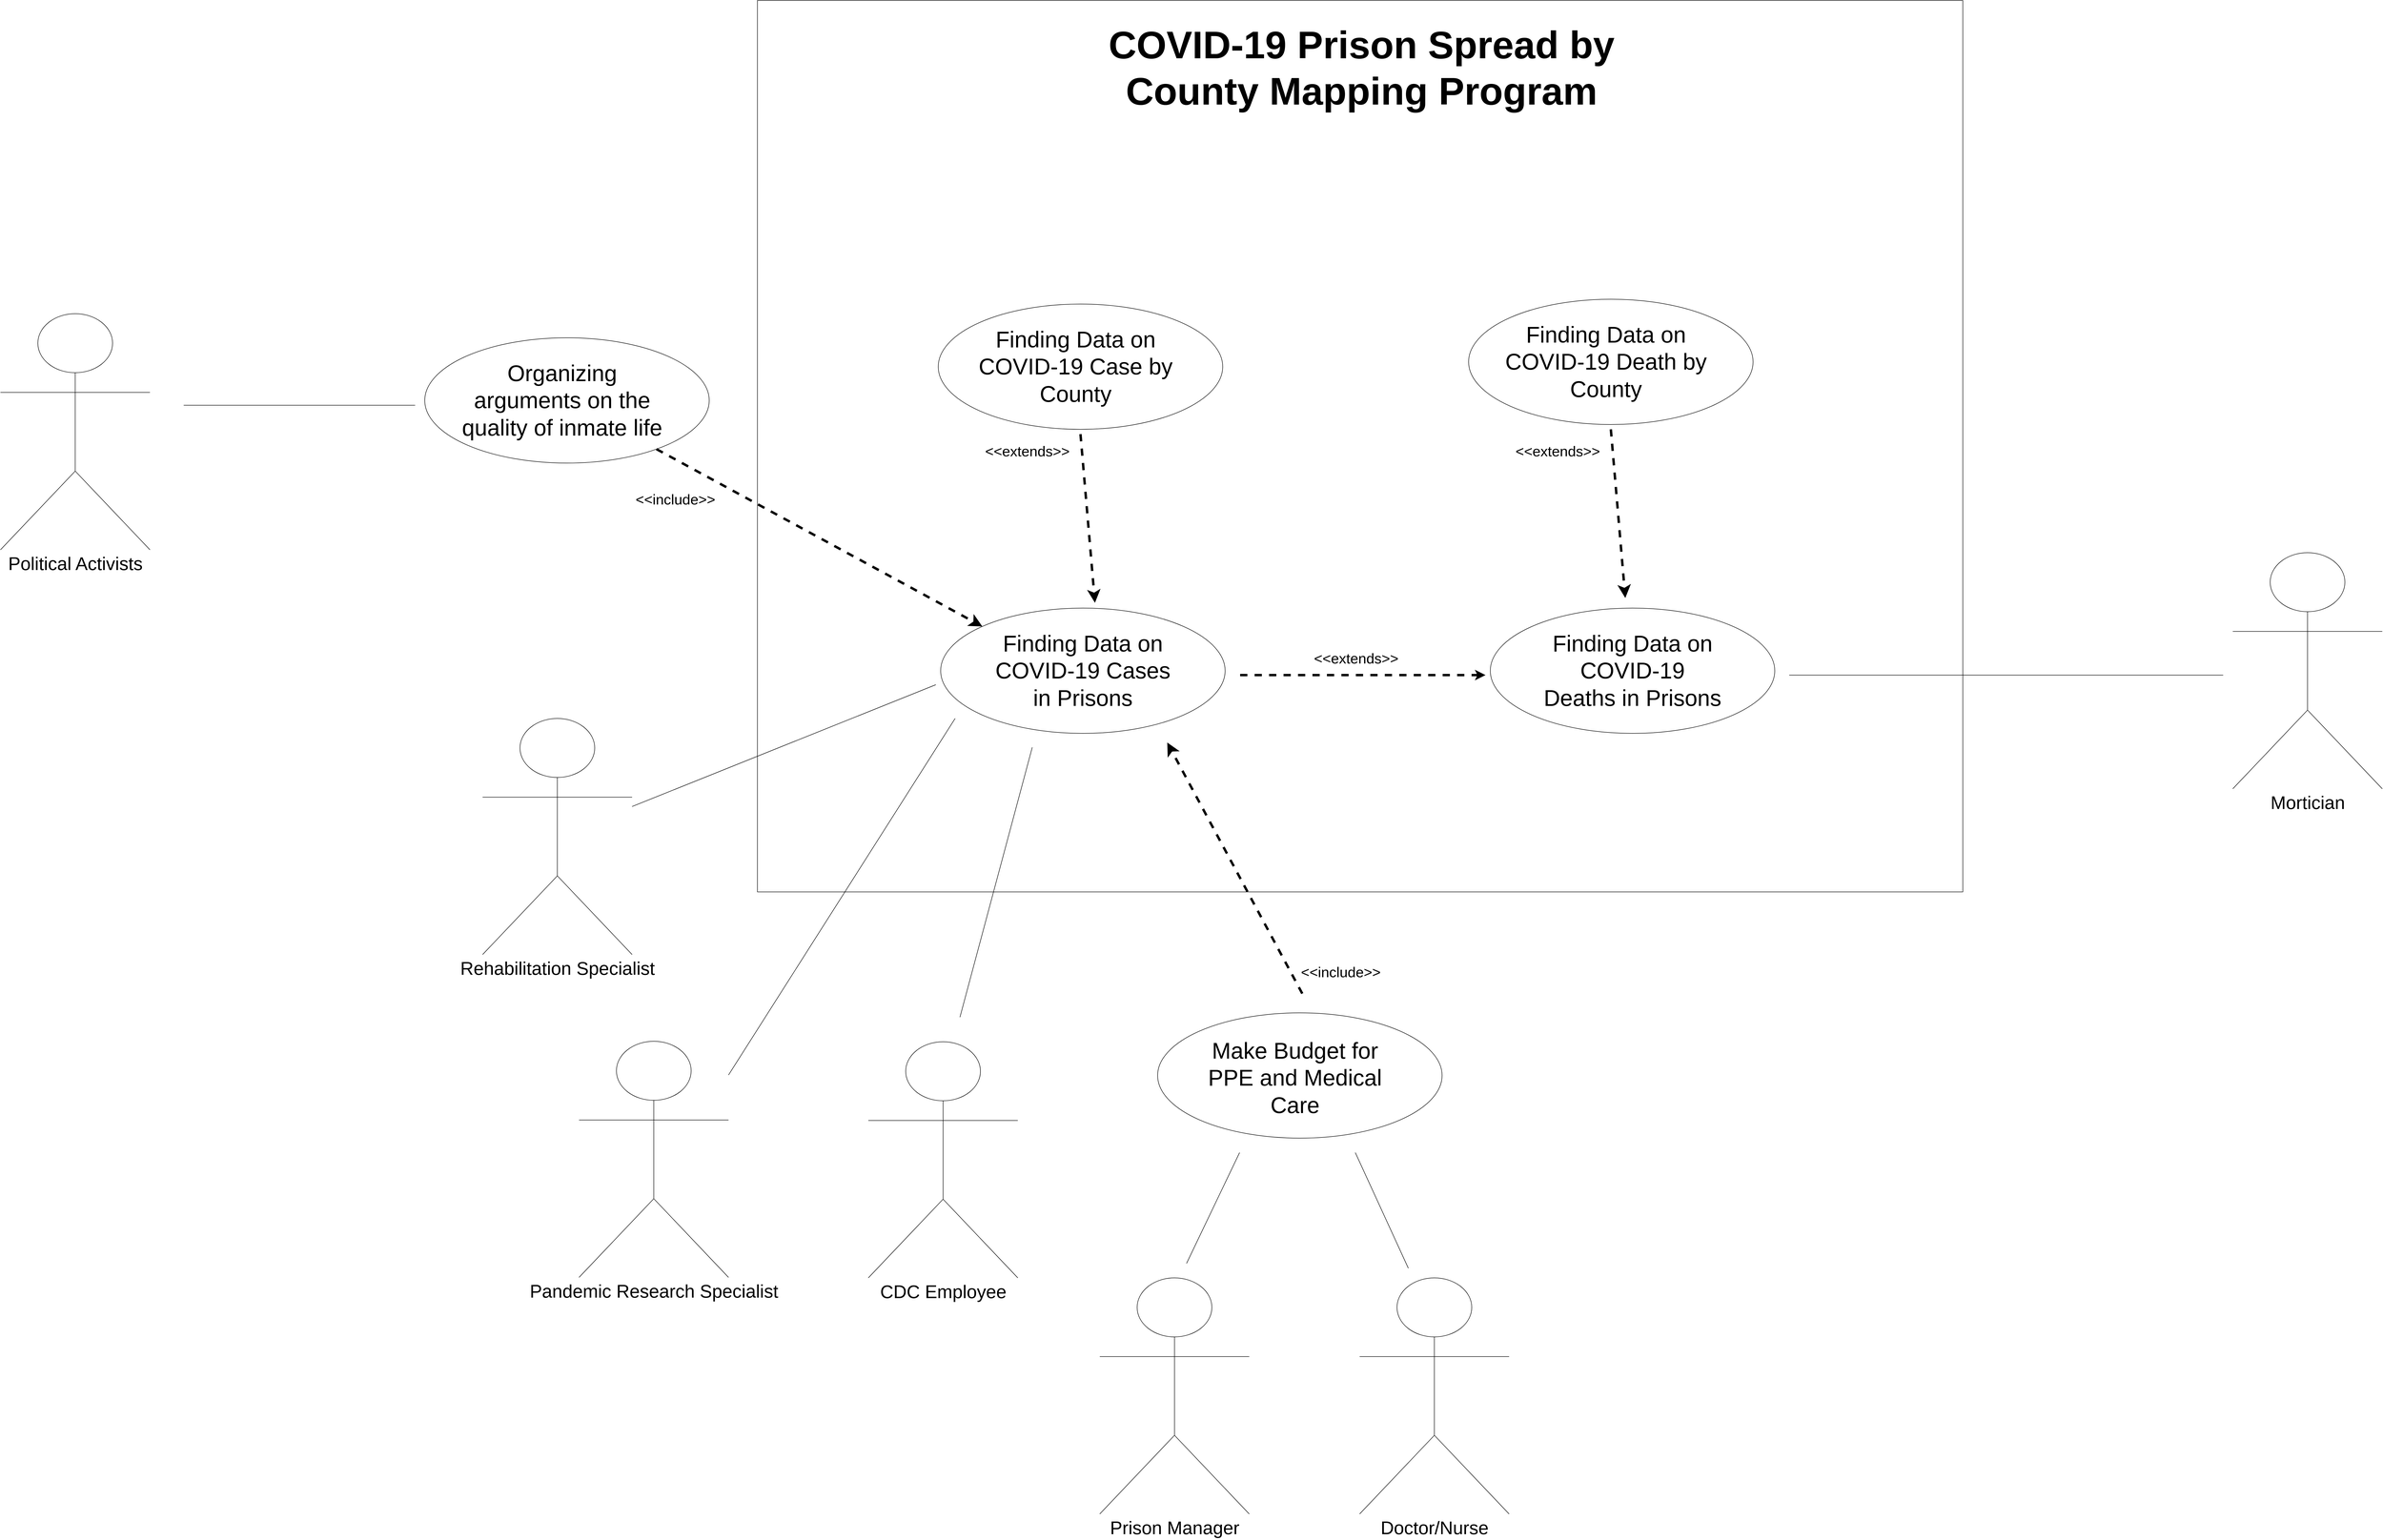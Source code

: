 <mxfile version="13.7.9" type="github">
  <diagram name="Page-1" id="efa7a0a1-bf9b-a30e-e6df-94a7791c09e9">
    <mxGraphModel dx="5124" dy="5435" grid="1" gridSize="10" guides="1" tooltips="1" connect="1" arrows="0" fold="1" page="1" pageScale="1" pageWidth="826" pageHeight="1169" background="#ffffff" math="0" shadow="0">
      <root>
        <mxCell id="0" />
        <mxCell id="1" parent="0" />
        <mxCell id="Hv8IBSRjTYZ65yWQU2d2-154" value="" style="rounded=0;whiteSpace=wrap;html=1;fillColor=none;fontSize=30;" vertex="1" parent="1">
          <mxGeometry x="220" y="-2430" width="2500" height="1850" as="geometry" />
        </mxCell>
        <mxCell id="Hv8IBSRjTYZ65yWQU2d2-115" value="&lt;font style=&quot;font-size: 38px&quot;&gt;Rehabilitation Specialist&lt;/font&gt;" style="shape=umlActor;verticalLabelPosition=bottom;verticalAlign=top;html=1;" vertex="1" parent="1">
          <mxGeometry x="-350" y="-940" width="310" height="490" as="geometry" />
        </mxCell>
        <mxCell id="Hv8IBSRjTYZ65yWQU2d2-120" value="" style="endArrow=none;html=1;fontSize=26;" edge="1" parent="1" source="Hv8IBSRjTYZ65yWQU2d2-115">
          <mxGeometry width="50" height="50" relative="1" as="geometry">
            <mxPoint x="540" y="-960" as="sourcePoint" />
            <mxPoint x="590" y="-1010" as="targetPoint" />
            <Array as="points" />
          </mxGeometry>
        </mxCell>
        <mxCell id="Hv8IBSRjTYZ65yWQU2d2-122" value="" style="ellipse;whiteSpace=wrap;html=1;fontSize=26;" vertex="1" parent="1">
          <mxGeometry x="600" y="-1169" width="590" height="260" as="geometry" />
        </mxCell>
        <mxCell id="Hv8IBSRjTYZ65yWQU2d2-123" value="Finding Data on COVID-19 Cases in Prisons" style="text;html=1;strokeColor=none;fillColor=none;align=center;verticalAlign=middle;whiteSpace=wrap;rounded=0;fontSize=47;" vertex="1" parent="1">
          <mxGeometry x="705" y="-1104" width="380" height="130" as="geometry" />
        </mxCell>
        <mxCell id="Hv8IBSRjTYZ65yWQU2d2-125" value="CDC Employee" style="shape=umlActor;verticalLabelPosition=bottom;verticalAlign=top;html=1;fontSize=38;" vertex="1" parent="1">
          <mxGeometry x="450" y="-269" width="310" height="490" as="geometry" />
        </mxCell>
        <mxCell id="Hv8IBSRjTYZ65yWQU2d2-126" value="" style="endArrow=none;html=1;fontSize=47;" edge="1" parent="1">
          <mxGeometry width="50" height="50" relative="1" as="geometry">
            <mxPoint x="630" y="-940" as="sourcePoint" />
            <mxPoint x="160" y="-200" as="targetPoint" />
          </mxGeometry>
        </mxCell>
        <mxCell id="Hv8IBSRjTYZ65yWQU2d2-128" value="Pandemic Research Specialist" style="shape=umlActor;verticalLabelPosition=bottom;verticalAlign=top;html=1;fontSize=38;" vertex="1" parent="1">
          <mxGeometry x="-150" y="-270" width="310" height="490" as="geometry" />
        </mxCell>
        <mxCell id="Hv8IBSRjTYZ65yWQU2d2-129" value="" style="endArrow=none;html=1;fontSize=38;" edge="1" parent="1">
          <mxGeometry width="50" height="50" relative="1" as="geometry">
            <mxPoint x="640" y="-320" as="sourcePoint" />
            <mxPoint x="790" y="-880" as="targetPoint" />
            <Array as="points" />
          </mxGeometry>
        </mxCell>
        <mxCell id="Hv8IBSRjTYZ65yWQU2d2-130" value="Prison Manager" style="shape=umlActor;verticalLabelPosition=bottom;verticalAlign=top;html=1;fontSize=38;" vertex="1" parent="1">
          <mxGeometry x="930" y="221" width="310" height="490" as="geometry" />
        </mxCell>
        <mxCell id="Hv8IBSRjTYZ65yWQU2d2-132" value="" style="ellipse;whiteSpace=wrap;html=1;fontSize=26;" vertex="1" parent="1">
          <mxGeometry x="1050" y="-329" width="590" height="260" as="geometry" />
        </mxCell>
        <mxCell id="Hv8IBSRjTYZ65yWQU2d2-133" value="" style="endArrow=none;html=1;fontSize=38;" edge="1" parent="1">
          <mxGeometry width="50" height="50" relative="1" as="geometry">
            <mxPoint x="1110" y="191" as="sourcePoint" />
            <mxPoint x="1220" y="-39" as="targetPoint" />
          </mxGeometry>
        </mxCell>
        <mxCell id="Hv8IBSRjTYZ65yWQU2d2-134" value="Make Budget for PPE and Medical Care" style="text;html=1;strokeColor=none;fillColor=none;align=center;verticalAlign=middle;whiteSpace=wrap;rounded=0;fontSize=47;" vertex="1" parent="1">
          <mxGeometry x="1145" y="-259" width="380" height="130" as="geometry" />
        </mxCell>
        <mxCell id="Hv8IBSRjTYZ65yWQU2d2-136" value="" style="endArrow=classic;dashed=1;endFill=1;endSize=12;html=1;fontSize=38;spacing=5;spacingTop=16;fontStyle=0;strokeWidth=5;startArrow=none;startFill=0;" edge="1" parent="1">
          <mxGeometry width="160" relative="1" as="geometry">
            <mxPoint x="1350" y="-369" as="sourcePoint" />
            <mxPoint x="1070" y="-890" as="targetPoint" />
          </mxGeometry>
        </mxCell>
        <mxCell id="Hv8IBSRjTYZ65yWQU2d2-138" value="&amp;lt;&amp;lt;include&amp;gt;&amp;gt;" style="text;html=1;strokeColor=none;fillColor=none;align=center;verticalAlign=middle;whiteSpace=wrap;rounded=0;fontSize=30;rotation=0;" vertex="1" parent="1">
          <mxGeometry x="1240" y="-479" width="380" height="130" as="geometry" />
        </mxCell>
        <mxCell id="Hv8IBSRjTYZ65yWQU2d2-139" value="Doctor/Nurse" style="shape=umlActor;verticalLabelPosition=bottom;verticalAlign=top;html=1;fontSize=38;" vertex="1" parent="1">
          <mxGeometry x="1469" y="221" width="310" height="490" as="geometry" />
        </mxCell>
        <mxCell id="Hv8IBSRjTYZ65yWQU2d2-140" value="" style="endArrow=none;html=1;strokeWidth=1;fontSize=30;" edge="1" parent="1">
          <mxGeometry width="50" height="50" relative="1" as="geometry">
            <mxPoint x="1570" y="201" as="sourcePoint" />
            <mxPoint x="1460" y="-39" as="targetPoint" />
          </mxGeometry>
        </mxCell>
        <mxCell id="Hv8IBSRjTYZ65yWQU2d2-142" value="&lt;font size=&quot;1&quot;&gt;&lt;b style=&quot;font-size: 80px&quot;&gt;COVID-19 Prison Spread by County Mapping Program&lt;/b&gt;&lt;/font&gt;" style="text;html=1;strokeColor=none;fillColor=none;align=center;verticalAlign=middle;whiteSpace=wrap;rounded=0;fontSize=30;" vertex="1" parent="1">
          <mxGeometry x="826" y="-2370" width="1294" height="160" as="geometry" />
        </mxCell>
        <mxCell id="Hv8IBSRjTYZ65yWQU2d2-144" value="" style="endArrow=none;html=1;strokeWidth=5;fontSize=30;dashed=1;startArrow=classic;startFill=1;" edge="1" parent="1">
          <mxGeometry width="50" height="50" relative="1" as="geometry">
            <mxPoint x="1730" y="-1030" as="sourcePoint" />
            <mxPoint x="1210" y="-1030" as="targetPoint" />
          </mxGeometry>
        </mxCell>
        <mxCell id="Hv8IBSRjTYZ65yWQU2d2-145" value="&amp;lt;&amp;lt;extends&amp;gt;&amp;gt;" style="text;html=1;strokeColor=none;fillColor=none;align=center;verticalAlign=middle;whiteSpace=wrap;rounded=0;fontSize=30;rotation=0;" vertex="1" parent="1">
          <mxGeometry x="1272" y="-1130" width="380" height="130" as="geometry" />
        </mxCell>
        <mxCell id="Hv8IBSRjTYZ65yWQU2d2-146" value="" style="ellipse;whiteSpace=wrap;html=1;fontSize=26;" vertex="1" parent="1">
          <mxGeometry x="1740" y="-1169" width="590" height="260" as="geometry" />
        </mxCell>
        <mxCell id="Hv8IBSRjTYZ65yWQU2d2-147" value="Finding Data on COVID-19 Deaths in Prisons" style="text;html=1;strokeColor=none;fillColor=none;align=center;verticalAlign=middle;whiteSpace=wrap;rounded=0;fontSize=47;" vertex="1" parent="1">
          <mxGeometry x="1845" y="-1104" width="380" height="130" as="geometry" />
        </mxCell>
        <mxCell id="Hv8IBSRjTYZ65yWQU2d2-149" value="" style="ellipse;whiteSpace=wrap;html=1;fontSize=26;" vertex="1" parent="1">
          <mxGeometry x="595" y="-1800" width="590" height="260" as="geometry" />
        </mxCell>
        <mxCell id="Hv8IBSRjTYZ65yWQU2d2-150" value="Finding Data on COVID-19 Case by County" style="text;html=1;strokeColor=none;fillColor=none;align=center;verticalAlign=middle;whiteSpace=wrap;rounded=0;fontSize=47;" vertex="1" parent="1">
          <mxGeometry x="650" y="-1735" width="460" height="130" as="geometry" />
        </mxCell>
        <mxCell id="Hv8IBSRjTYZ65yWQU2d2-152" value="" style="endArrow=classic;dashed=1;endFill=1;endSize=12;html=1;fontSize=38;spacing=5;spacingTop=16;fontStyle=0;strokeWidth=5;startArrow=none;startFill=0;" edge="1" parent="1">
          <mxGeometry width="160" relative="1" as="geometry">
            <mxPoint x="890" y="-1530" as="sourcePoint" />
            <mxPoint x="920" y="-1180" as="targetPoint" />
          </mxGeometry>
        </mxCell>
        <mxCell id="Hv8IBSRjTYZ65yWQU2d2-153" value="&amp;lt;&amp;lt;extends&amp;gt;&amp;gt;" style="text;html=1;strokeColor=none;fillColor=none;align=center;verticalAlign=middle;whiteSpace=wrap;rounded=0;fontSize=30;rotation=0;" vertex="1" parent="1">
          <mxGeometry x="590" y="-1560" width="380" height="130" as="geometry" />
        </mxCell>
        <mxCell id="Hv8IBSRjTYZ65yWQU2d2-155" value="Mortician" style="shape=umlActor;verticalLabelPosition=bottom;verticalAlign=top;html=1;fontSize=38;" vertex="1" parent="1">
          <mxGeometry x="3280" y="-1284" width="310" height="490" as="geometry" />
        </mxCell>
        <mxCell id="Hv8IBSRjTYZ65yWQU2d2-156" value="" style="endArrow=none;html=1;strokeWidth=1;fontSize=30;" edge="1" parent="1">
          <mxGeometry width="50" height="50" relative="1" as="geometry">
            <mxPoint x="3260" y="-1030" as="sourcePoint" />
            <mxPoint x="2360" y="-1030" as="targetPoint" />
          </mxGeometry>
        </mxCell>
        <mxCell id="Hv8IBSRjTYZ65yWQU2d2-157" value="" style="ellipse;whiteSpace=wrap;html=1;fontSize=26;" vertex="1" parent="1">
          <mxGeometry x="1695" y="-1810" width="590" height="260" as="geometry" />
        </mxCell>
        <mxCell id="Hv8IBSRjTYZ65yWQU2d2-158" value="Finding Data on COVID-19 Death by County" style="text;html=1;strokeColor=none;fillColor=none;align=center;verticalAlign=middle;whiteSpace=wrap;rounded=0;fontSize=47;" vertex="1" parent="1">
          <mxGeometry x="1750" y="-1745" width="460" height="130" as="geometry" />
        </mxCell>
        <mxCell id="Hv8IBSRjTYZ65yWQU2d2-159" value="" style="endArrow=classic;dashed=1;endFill=1;endSize=12;html=1;fontSize=38;spacing=5;spacingTop=16;fontStyle=0;strokeWidth=5;startArrow=none;startFill=0;" edge="1" parent="1">
          <mxGeometry width="160" relative="1" as="geometry">
            <mxPoint x="1990" y="-1540" as="sourcePoint" />
            <mxPoint x="2020" y="-1190" as="targetPoint" />
          </mxGeometry>
        </mxCell>
        <mxCell id="Hv8IBSRjTYZ65yWQU2d2-160" value="&amp;lt;&amp;lt;extends&amp;gt;&amp;gt;" style="text;html=1;strokeColor=none;fillColor=none;align=center;verticalAlign=middle;whiteSpace=wrap;rounded=0;fontSize=30;rotation=0;" vertex="1" parent="1">
          <mxGeometry x="1690" y="-1550" width="380" height="110" as="geometry" />
        </mxCell>
        <mxCell id="Hv8IBSRjTYZ65yWQU2d2-161" value="&lt;font style=&quot;font-size: 38px&quot;&gt;Political Activists&lt;/font&gt;" style="shape=umlActor;verticalLabelPosition=bottom;verticalAlign=top;html=1;" vertex="1" parent="1">
          <mxGeometry x="-1350" y="-1780" width="310" height="490" as="geometry" />
        </mxCell>
        <mxCell id="Hv8IBSRjTYZ65yWQU2d2-163" value="" style="endArrow=none;html=1;strokeWidth=1;fontSize=30;" edge="1" parent="1">
          <mxGeometry width="50" height="50" relative="1" as="geometry">
            <mxPoint x="-970" y="-1590" as="sourcePoint" />
            <mxPoint x="-490" y="-1590" as="targetPoint" />
          </mxGeometry>
        </mxCell>
        <mxCell id="Hv8IBSRjTYZ65yWQU2d2-164" value="" style="ellipse;whiteSpace=wrap;html=1;fontSize=26;" vertex="1" parent="1">
          <mxGeometry x="-470" y="-1730" width="590" height="260" as="geometry" />
        </mxCell>
        <mxCell id="Hv8IBSRjTYZ65yWQU2d2-165" value="Organizing arguments on the quality of inmate life" style="text;html=1;strokeColor=none;fillColor=none;align=center;verticalAlign=middle;whiteSpace=wrap;rounded=0;fontSize=47;" vertex="1" parent="1">
          <mxGeometry x="-415" y="-1665" width="460" height="130" as="geometry" />
        </mxCell>
        <mxCell id="Hv8IBSRjTYZ65yWQU2d2-166" value="" style="endArrow=classic;dashed=1;endFill=1;endSize=12;html=1;fontSize=38;spacing=5;spacingTop=16;fontStyle=0;strokeWidth=5;startArrow=none;startFill=0;entryX=0;entryY=0;entryDx=0;entryDy=0;" edge="1" parent="1" source="Hv8IBSRjTYZ65yWQU2d2-164" target="Hv8IBSRjTYZ65yWQU2d2-122">
          <mxGeometry width="160" relative="1" as="geometry">
            <mxPoint x="-30" y="-974" as="sourcePoint" />
            <mxPoint x="580" y="-1150" as="targetPoint" />
          </mxGeometry>
        </mxCell>
        <mxCell id="Hv8IBSRjTYZ65yWQU2d2-167" value="&amp;lt;&amp;lt;include&amp;gt;&amp;gt;" style="text;html=1;strokeColor=none;fillColor=none;align=center;verticalAlign=middle;whiteSpace=wrap;rounded=0;fontSize=30;rotation=0;" vertex="1" parent="1">
          <mxGeometry x="-140" y="-1460" width="380" height="130" as="geometry" />
        </mxCell>
      </root>
    </mxGraphModel>
  </diagram>
</mxfile>
